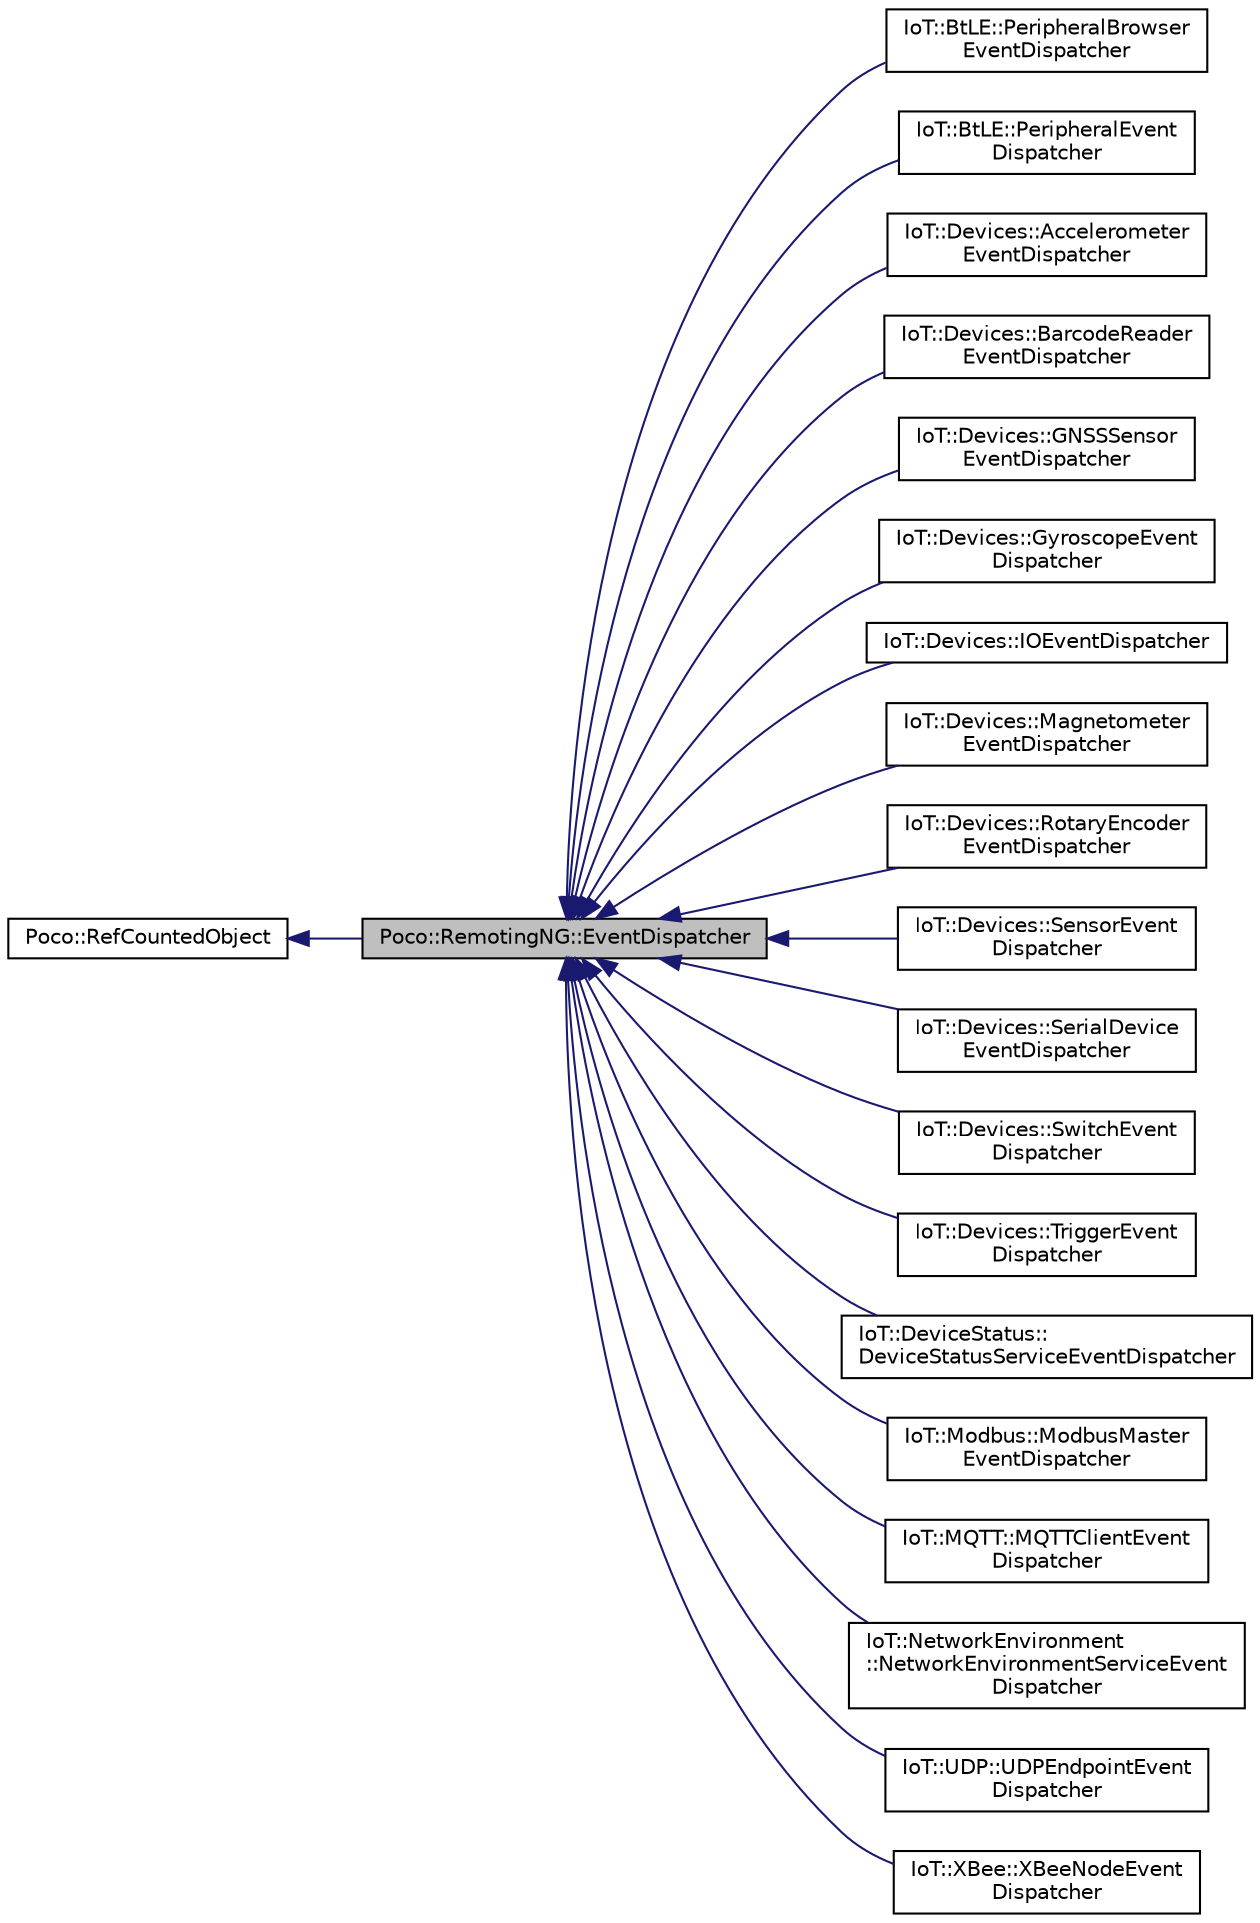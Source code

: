digraph "Poco::RemotingNG::EventDispatcher"
{
 // LATEX_PDF_SIZE
  edge [fontname="Helvetica",fontsize="10",labelfontname="Helvetica",labelfontsize="10"];
  node [fontname="Helvetica",fontsize="10",shape=record];
  rankdir="LR";
  Node1 [label="Poco::RemotingNG::EventDispatcher",height=0.2,width=0.4,color="black", fillcolor="grey75", style="filled", fontcolor="black",tooltip=" "];
  Node2 -> Node1 [dir="back",color="midnightblue",fontsize="10",style="solid"];
  Node2 [label="Poco::RefCountedObject",height=0.2,width=0.4,color="black", fillcolor="white", style="filled",URL="$classPoco_1_1RefCountedObject.html",tooltip=" "];
  Node1 -> Node3 [dir="back",color="midnightblue",fontsize="10",style="solid"];
  Node3 [label="IoT::BtLE::PeripheralBrowser\lEventDispatcher",height=0.2,width=0.4,color="black", fillcolor="white", style="filled",URL="$classIoT_1_1BtLE_1_1PeripheralBrowserEventDispatcher.html",tooltip="This class provides browsing for available Bluetooth LE devices."];
  Node1 -> Node4 [dir="back",color="midnightblue",fontsize="10",style="solid"];
  Node4 [label="IoT::BtLE::PeripheralEvent\lDispatcher",height=0.2,width=0.4,color="black", fillcolor="white", style="filled",URL="$classIoT_1_1BtLE_1_1PeripheralEventDispatcher.html",tooltip=" "];
  Node1 -> Node5 [dir="back",color="midnightblue",fontsize="10",style="solid"];
  Node5 [label="IoT::Devices::Accelerometer\lEventDispatcher",height=0.2,width=0.4,color="black", fillcolor="white", style="filled",URL="$classIoT_1_1Devices_1_1AccelerometerEventDispatcher.html",tooltip="The interface for three-axis Accelerometers."];
  Node1 -> Node6 [dir="back",color="midnightblue",fontsize="10",style="solid"];
  Node6 [label="IoT::Devices::BarcodeReader\lEventDispatcher",height=0.2,width=0.4,color="black", fillcolor="white", style="filled",URL="$classIoT_1_1Devices_1_1BarcodeReaderEventDispatcher.html",tooltip=" "];
  Node1 -> Node7 [dir="back",color="midnightblue",fontsize="10",style="solid"];
  Node7 [label="IoT::Devices::GNSSSensor\lEventDispatcher",height=0.2,width=0.4,color="black", fillcolor="white", style="filled",URL="$classIoT_1_1Devices_1_1GNSSSensorEventDispatcher.html",tooltip=" "];
  Node1 -> Node8 [dir="back",color="midnightblue",fontsize="10",style="solid"];
  Node8 [label="IoT::Devices::GyroscopeEvent\lDispatcher",height=0.2,width=0.4,color="black", fillcolor="white", style="filled",URL="$classIoT_1_1Devices_1_1GyroscopeEventDispatcher.html",tooltip="The interface for three-axis Gyroscopes."];
  Node1 -> Node9 [dir="back",color="midnightblue",fontsize="10",style="solid"];
  Node9 [label="IoT::Devices::IOEventDispatcher",height=0.2,width=0.4,color="black", fillcolor="white", style="filled",URL="$classIoT_1_1Devices_1_1IOEventDispatcher.html",tooltip=" "];
  Node1 -> Node10 [dir="back",color="midnightblue",fontsize="10",style="solid"];
  Node10 [label="IoT::Devices::Magnetometer\lEventDispatcher",height=0.2,width=0.4,color="black", fillcolor="white", style="filled",URL="$classIoT_1_1Devices_1_1MagnetometerEventDispatcher.html",tooltip="The interface for three-axis Magnetometers."];
  Node1 -> Node11 [dir="back",color="midnightblue",fontsize="10",style="solid"];
  Node11 [label="IoT::Devices::RotaryEncoder\lEventDispatcher",height=0.2,width=0.4,color="black", fillcolor="white", style="filled",URL="$classIoT_1_1Devices_1_1RotaryEncoderEventDispatcher.html",tooltip="A rotary encoder with an optional push button."];
  Node1 -> Node12 [dir="back",color="midnightblue",fontsize="10",style="solid"];
  Node12 [label="IoT::Devices::SensorEvent\lDispatcher",height=0.2,width=0.4,color="black", fillcolor="white", style="filled",URL="$classIoT_1_1Devices_1_1SensorEventDispatcher.html",tooltip=" "];
  Node1 -> Node13 [dir="back",color="midnightblue",fontsize="10",style="solid"];
  Node13 [label="IoT::Devices::SerialDevice\lEventDispatcher",height=0.2,width=0.4,color="black", fillcolor="white", style="filled",URL="$classIoT_1_1Devices_1_1SerialDeviceEventDispatcher.html",tooltip=" "];
  Node1 -> Node14 [dir="back",color="midnightblue",fontsize="10",style="solid"];
  Node14 [label="IoT::Devices::SwitchEvent\lDispatcher",height=0.2,width=0.4,color="black", fillcolor="white", style="filled",URL="$classIoT_1_1Devices_1_1SwitchEventDispatcher.html",tooltip=" "];
  Node1 -> Node15 [dir="back",color="midnightblue",fontsize="10",style="solid"];
  Node15 [label="IoT::Devices::TriggerEvent\lDispatcher",height=0.2,width=0.4,color="black", fillcolor="white", style="filled",URL="$classIoT_1_1Devices_1_1TriggerEventDispatcher.html",tooltip=" "];
  Node1 -> Node16 [dir="back",color="midnightblue",fontsize="10",style="solid"];
  Node16 [label="IoT::DeviceStatus::\lDeviceStatusServiceEventDispatcher",height=0.2,width=0.4,color="black", fillcolor="white", style="filled",URL="$classIoT_1_1DeviceStatus_1_1DeviceStatusServiceEventDispatcher.html",tooltip=" "];
  Node1 -> Node17 [dir="back",color="midnightblue",fontsize="10",style="solid"];
  Node17 [label="IoT::Modbus::ModbusMaster\lEventDispatcher",height=0.2,width=0.4,color="black", fillcolor="white", style="filled",URL="$classIoT_1_1Modbus_1_1ModbusMasterEventDispatcher.html",tooltip=" "];
  Node1 -> Node18 [dir="back",color="midnightblue",fontsize="10",style="solid"];
  Node18 [label="IoT::MQTT::MQTTClientEvent\lDispatcher",height=0.2,width=0.4,color="black", fillcolor="white", style="filled",URL="$classIoT_1_1MQTT_1_1MQTTClientEventDispatcher.html",tooltip=" "];
  Node1 -> Node19 [dir="back",color="midnightblue",fontsize="10",style="solid"];
  Node19 [label="IoT::NetworkEnvironment\l::NetworkEnvironmentServiceEvent\lDispatcher",height=0.2,width=0.4,color="black", fillcolor="white", style="filled",URL="$classIoT_1_1NetworkEnvironment_1_1NetworkEnvironmentServiceEventDispatcher.html",tooltip=" "];
  Node1 -> Node20 [dir="back",color="midnightblue",fontsize="10",style="solid"];
  Node20 [label="IoT::UDP::UDPEndpointEvent\lDispatcher",height=0.2,width=0.4,color="black", fillcolor="white", style="filled",URL="$classIoT_1_1UDP_1_1UDPEndpointEventDispatcher.html",tooltip="The UDPEndpoint is used to receive and send UDP packets."];
  Node1 -> Node21 [dir="back",color="midnightblue",fontsize="10",style="solid"];
  Node21 [label="IoT::XBee::XBeeNodeEvent\lDispatcher",height=0.2,width=0.4,color="black", fillcolor="white", style="filled",URL="$classIoT_1_1XBee_1_1XBeeNodeEventDispatcher.html",tooltip=" "];
}
